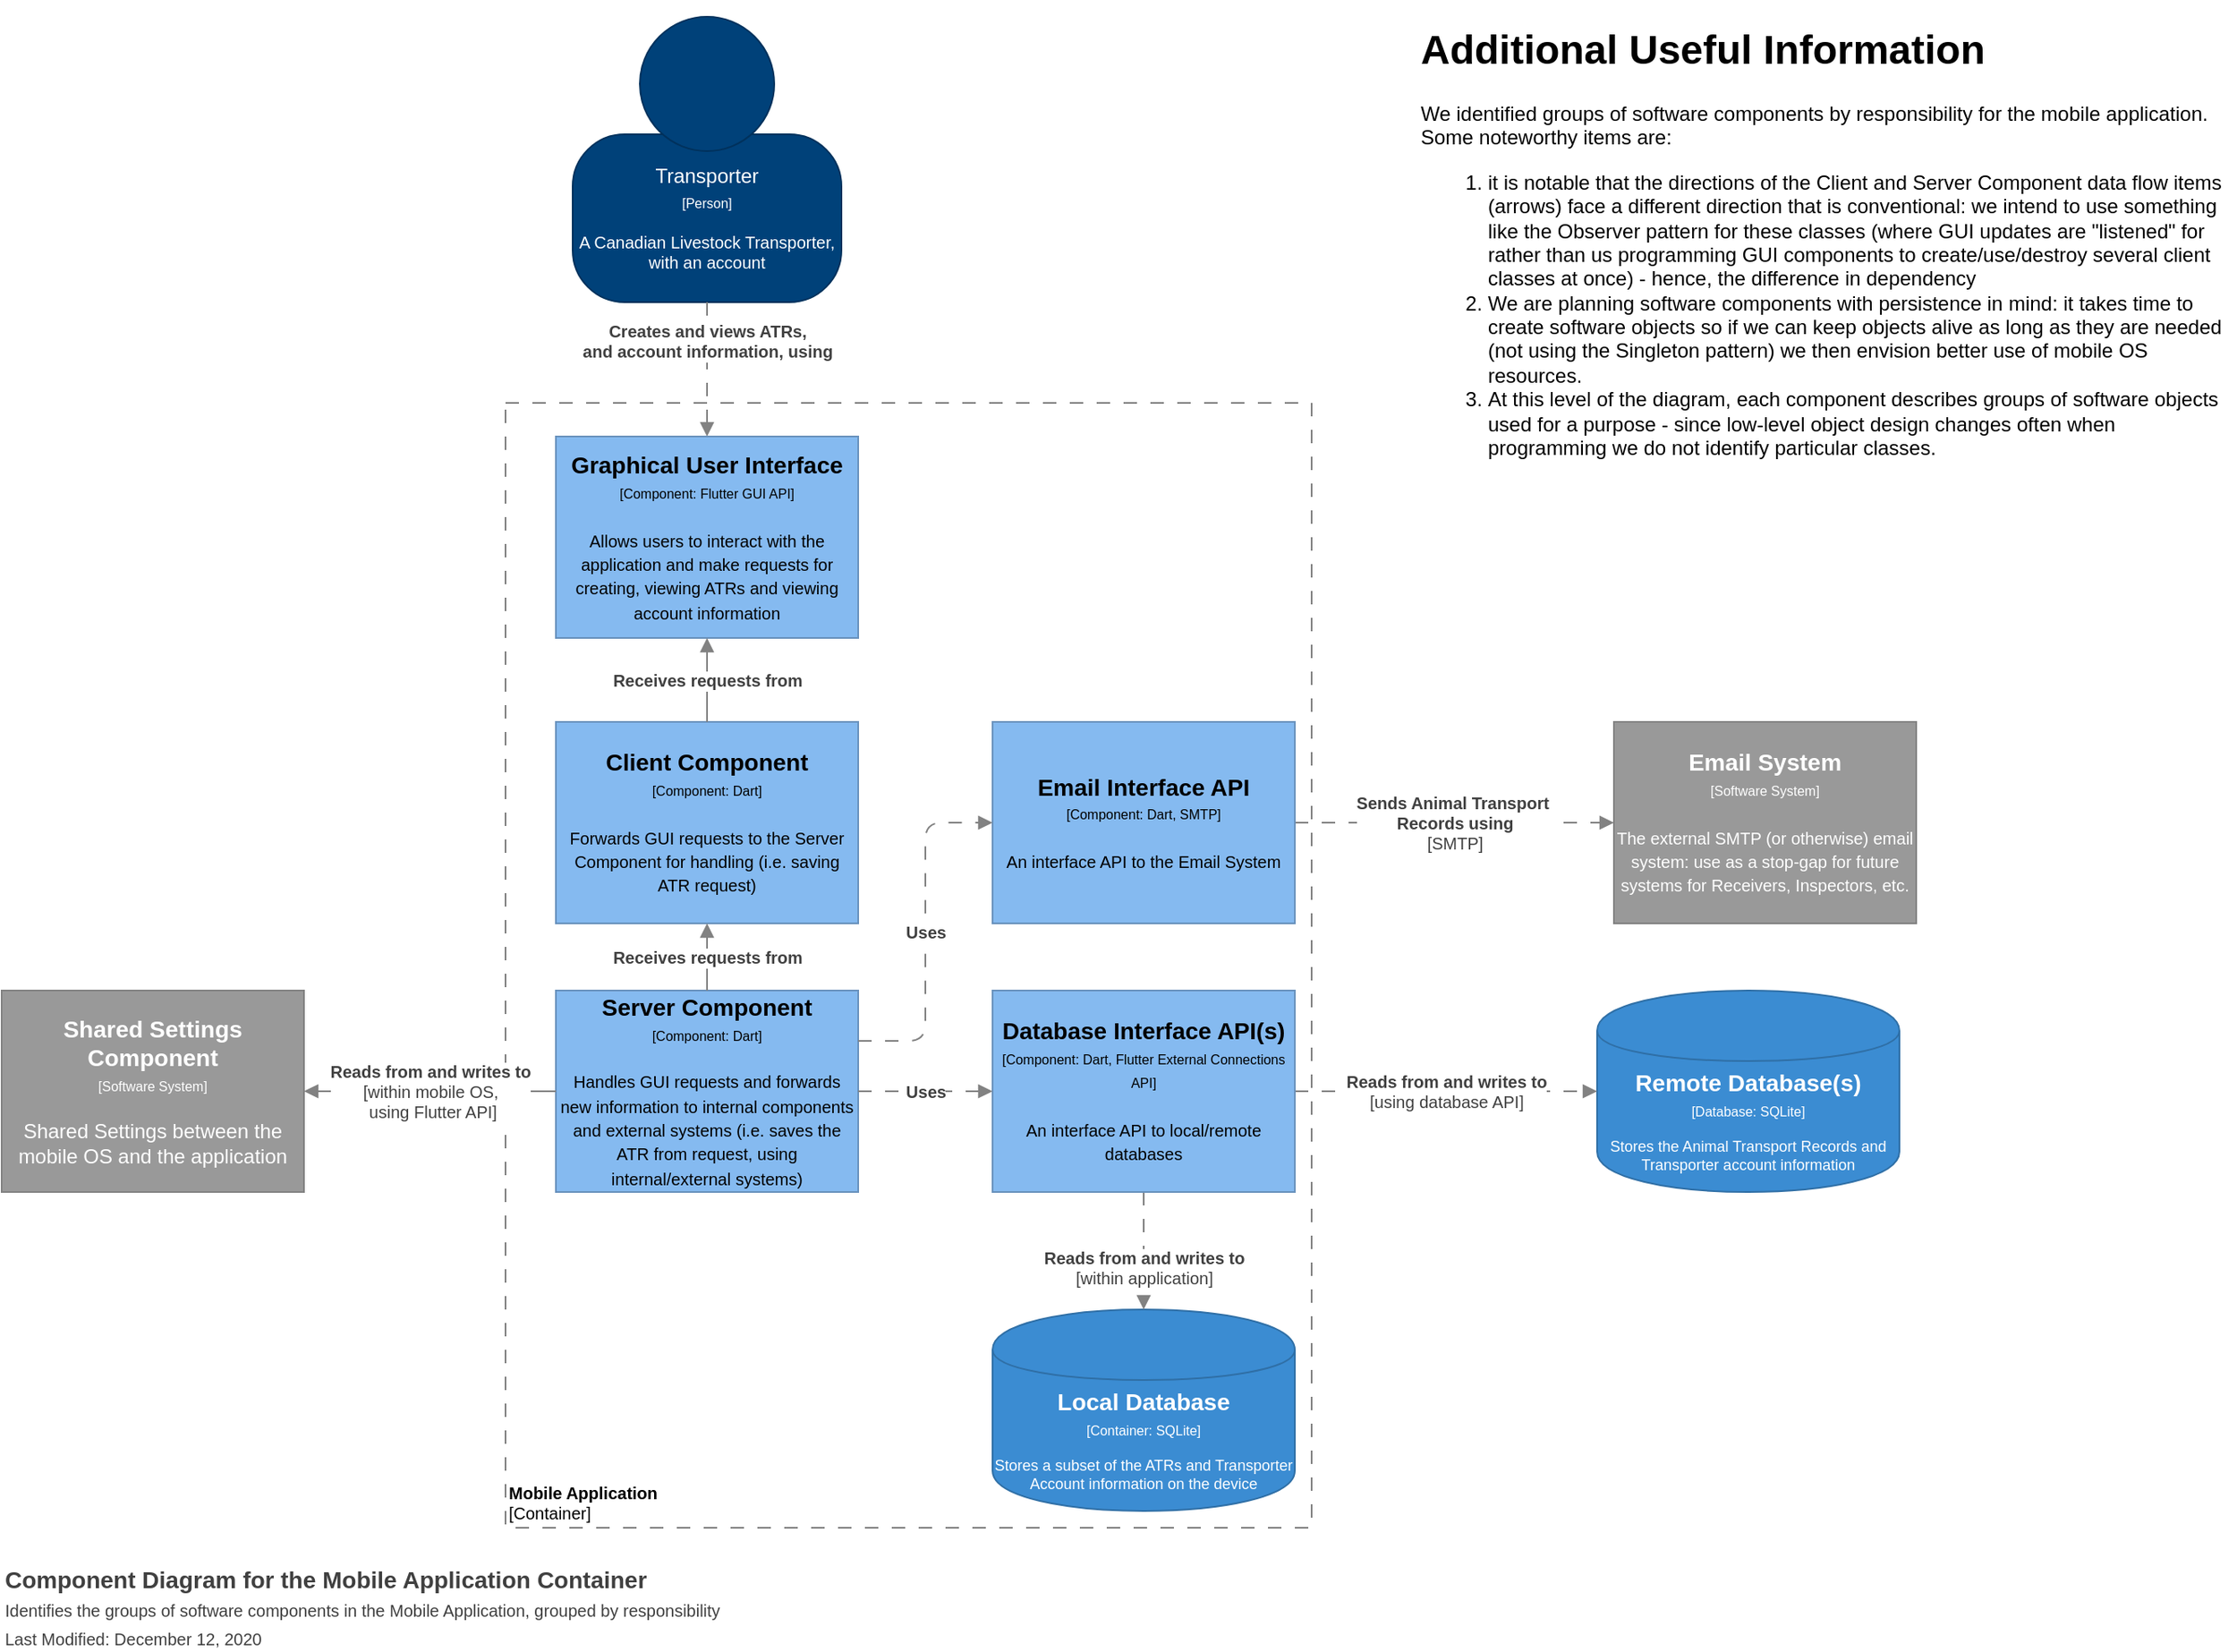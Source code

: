 <mxfile version="13.9.9" type="device"><diagram id="esmy7CawzLTuU-0gui4n" name="Page-1"><mxGraphModel dx="2365" dy="1450" grid="1" gridSize="10" guides="1" tooltips="1" connect="1" arrows="1" fold="1" page="1" pageScale="1" pageWidth="850" pageHeight="1100" math="0" shadow="0"><root><mxCell id="0"/><mxCell id="1" parent="0"/><object label="" placeholders="1" instruction="edit data of the lower shape within the group" id="FvlSlH1lcXWH7exHo1NX-1"><mxCell style="group;resizable=0;" parent="1" vertex="1" connectable="0"><mxGeometry x="350" y="20" width="160" height="170" as="geometry"/></mxCell></object><object label="&lt;div&gt;&lt;font color=&quot;#ffffff&quot;&gt;Transporter&lt;br&gt;&lt;font style=&quot;font-size: 8px&quot;&gt;[Person]&lt;/font&gt;&lt;/font&gt;&lt;/div&gt;&lt;div style=&quot;font-size: 10px&quot;&gt;&lt;font color=&quot;#ffffff&quot; style=&quot;font-size: 10px&quot;&gt;&lt;span style=&quot;font-size: 8px&quot;&gt;&lt;br&gt;&lt;/span&gt;A Canadian Livestock Transporter,&lt;br&gt;with an account&lt;/font&gt;&lt;br&gt;&lt;/div&gt;" name="Actor Name" description="Description" placeholders="1" id="FvlSlH1lcXWH7exHo1NX-2"><mxCell style="rounded=1;whiteSpace=wrap;html=1;strokeColor=#00315C;fillColor=#004179;fontColor=#000000;arcSize=31;" parent="FvlSlH1lcXWH7exHo1NX-1" vertex="1"><mxGeometry y="70" width="160" height="100" as="geometry"/></mxCell></object><mxCell id="FvlSlH1lcXWH7exHo1NX-3" value="" style="ellipse;whiteSpace=wrap;html=1;aspect=fixed;strokeColor=#00315C;fillColor=#004179;fontColor=#000000;" parent="FvlSlH1lcXWH7exHo1NX-1" vertex="1"><mxGeometry x="40" width="80" height="80" as="geometry"/></mxCell><object label="&lt;font style=&quot;font-size: 10px&quot;&gt;&lt;b&gt;Mobile Application&lt;/b&gt;&lt;br style=&quot;font-size: 10px&quot;&gt;[Container]&lt;/font&gt;" placeholders="1" name="Software System Name" id="FvlSlH1lcXWH7exHo1NX-5"><mxCell style="rounded=0;whiteSpace=wrap;html=1;strokeColor=#828282;fillColor=none;fontColor=#000000;align=left;labelPosition=center;verticalLabelPosition=middle;verticalAlign=bottom;dashed=1;strokeWidth=1;perimeterSpacing=0;spacing=2;spacingTop=0;fontSize=10;dashPattern=8 8;" parent="1" vertex="1"><mxGeometry x="310" y="250" width="480" height="670" as="geometry"/></mxCell></object><object label="&lt;div style=&quot;color: rgb(255 , 255 , 255)&quot;&gt;&lt;span style=&quot;font-size: 14px&quot;&gt;&lt;b&gt;Local Database&lt;/b&gt;&lt;/span&gt;&lt;/div&gt;&lt;div style=&quot;color: rgb(255 , 255 , 255) ; font-size: 12px&quot;&gt;&lt;font style=&quot;font-size: 8px&quot;&gt;[Container: SQLite]&lt;/font&gt;&lt;/div&gt;&lt;div style=&quot;color: rgb(255 , 255 , 255) ; font-size: 8px&quot;&gt;&lt;font style=&quot;line-height: 9.6px&quot;&gt;&lt;br&gt;&lt;/font&gt;&lt;/div&gt;&lt;div style=&quot;color: rgb(255 , 255 , 255)&quot;&gt;Stores a subset of the ATRs and Transporter Account information on the device&lt;br&gt;&lt;/div&gt;" placeholders="1" name="Container Name" description="Description" technology="e.g. PostgreSQL" id="FvlSlH1lcXWH7exHo1NX-10"><mxCell style="shape=cylinder;whiteSpace=wrap;html=1;boundedLbl=1;backgroundOutline=1;strokeColor=#2F6FA6;strokeWidth=1;fillColor=#3B8CD2;fontSize=9;fontColor=#000000;align=center;resizable=0;" parent="1" vertex="1"><mxGeometry x="600" y="790" width="180" height="120" as="geometry"/></mxCell></object><object label="&lt;div style=&quot;color: rgb(255 , 255 , 255) ; white-space: normal&quot;&gt;&lt;span style=&quot;font-size: 14px&quot;&gt;&lt;b&gt;Remote Database(s)&lt;/b&gt;&lt;/span&gt;&lt;/div&gt;&lt;div style=&quot;color: rgb(255 , 255 , 255) ; font-size: 12px ; white-space: normal&quot;&gt;&lt;font style=&quot;font-size: 8px&quot;&gt;[Database: SQLite]&lt;/font&gt;&lt;/div&gt;&lt;div style=&quot;color: rgb(255 , 255 , 255) ; white-space: normal ; font-size: 8px&quot;&gt;&lt;font style=&quot;line-height: 9.6px&quot;&gt;&lt;br&gt;&lt;/font&gt;&lt;/div&gt;&lt;div style=&quot;color: rgb(255 , 255 , 255) ; white-space: normal&quot;&gt;Stores the Animal Transport Records and Transporter account information&lt;/div&gt;" placeholders="1" name="Container Name" description="Description" technology="e.g. PostgreSQL" id="FvlSlH1lcXWH7exHo1NX-12"><mxCell style="shape=cylinder;whiteSpace=wrap;html=1;boundedLbl=1;backgroundOutline=1;strokeColor=#2F6FA6;strokeWidth=1;fillColor=#3B8CD2;fontSize=9;fontColor=#000000;align=center;resizable=0;" parent="1" vertex="1"><mxGeometry x="960" y="600" width="180" height="120" as="geometry"/></mxCell></object><object label="&lt;div&gt;&lt;span style=&quot;font-size: 14px&quot;&gt;&lt;b&gt;Email System&lt;/b&gt;&lt;/span&gt;&lt;/div&gt;&lt;div&gt;&lt;span style=&quot;font-size: 8px&quot;&gt;[Software System&lt;/span&gt;&lt;span style=&quot;font-size: 8px&quot;&gt;]&lt;/span&gt;&lt;br&gt;&lt;/div&gt;&lt;div&gt;&lt;span style=&quot;font-size: 8px&quot;&gt;&lt;br&gt;&lt;/span&gt;&lt;/div&gt;&lt;div&gt;&lt;font size=&quot;1&quot;&gt;The external SMTP (or otherwise) email system: use as a stop-gap for future systems for Receivers, Inspectors, etc.&lt;/font&gt;&lt;/div&gt;" placeholders="1" name="External System Name" description="Description of Software System" id="FvlSlH1lcXWH7exHo1NX-13"><mxCell style="rounded=0;whiteSpace=wrap;html=1;fillColor=#999999;fontColor=#FFFFFF;strokeColor=#828282;resizable=0;" parent="1" vertex="1"><mxGeometry x="970" y="440" width="180" height="120" as="geometry"/></mxCell></object><object label="&lt;b&gt;Creates and views ATRs, &lt;br&gt;and account information, using&lt;/b&gt;" placeholders="1" name="Dependency Operation Name" technology="JDBC" id="FvlSlH1lcXWH7exHo1NX-20"><mxCell style="endArrow=block;html=1;fontSize=10;fontColor=#404040;strokeWidth=1;endFill=1;dashed=1;dashPattern=8 8;strokeColor=#828282;elbow=vertical;entryX=0.5;entryY=0;entryDx=0;entryDy=0;exitX=0.5;exitY=1;exitDx=0;exitDy=0;" parent="1" target="L_0bUm7dSKOlqGSx-b4V-3" edge="1" source="FvlSlH1lcXWH7exHo1NX-2"><mxGeometry x="-0.4" width="50" height="50" relative="1" as="geometry"><mxPoint x="429.29" y="220" as="sourcePoint"/><mxPoint x="429.29" y="290" as="targetPoint"/><mxPoint y="-1" as="offset"/></mxGeometry></mxCell></object><object label="&lt;b&gt;Reads from and writes to&lt;/b&gt;&lt;br&gt;[within application]" placeholders="1" name="Dependency Operation Name" technology="JDBC" id="FvlSlH1lcXWH7exHo1NX-23"><mxCell style="endArrow=block;html=1;fontSize=10;fontColor=#404040;strokeWidth=1;endFill=1;dashed=1;dashPattern=8 8;strokeColor=#828282;elbow=vertical;entryX=0.5;entryY=0;entryDx=0;entryDy=0;exitX=0.5;exitY=1;exitDx=0;exitDy=0;" parent="1" source="L_0bUm7dSKOlqGSx-b4V-7" target="FvlSlH1lcXWH7exHo1NX-10" edge="1"><mxGeometry x="0.273" width="50" height="50" relative="1" as="geometry"><mxPoint x="470" y="440" as="sourcePoint"/><mxPoint x="760" y="350" as="targetPoint"/><mxPoint as="offset"/></mxGeometry></mxCell></object><object label="&lt;b&gt;Reads from and writes to&lt;/b&gt;&lt;br&gt;[using database API]" placeholders="1" name="Dependency Operation Name" technology="JDBC" id="FvlSlH1lcXWH7exHo1NX-25"><mxCell style="endArrow=block;html=1;fontSize=10;fontColor=#404040;strokeWidth=1;endFill=1;dashed=1;dashPattern=8 8;strokeColor=#828282;elbow=vertical;exitX=1;exitY=0.5;exitDx=0;exitDy=0;entryX=0;entryY=0.5;entryDx=0;entryDy=0;" parent="1" source="L_0bUm7dSKOlqGSx-b4V-7" target="FvlSlH1lcXWH7exHo1NX-12" edge="1"><mxGeometry width="50" height="50" relative="1" as="geometry"><mxPoint x="570" y="350" as="sourcePoint"/><mxPoint x="770" y="350" as="targetPoint"/></mxGeometry></mxCell></object><object label="&lt;b&gt;Sends Animal Transport&amp;nbsp;&lt;/b&gt;&lt;br&gt;&lt;b&gt;Records using&lt;/b&gt;&lt;br&gt;[SMTP]" placeholders="1" name="Dependency Operation Name" technology="JDBC" id="FvlSlH1lcXWH7exHo1NX-26"><mxCell style="endArrow=block;html=1;fontSize=10;fontColor=#404040;strokeWidth=1;endFill=1;dashed=1;dashPattern=8 8;strokeColor=#828282;elbow=vertical;exitX=1;exitY=0.5;exitDx=0;exitDy=0;entryX=0;entryY=0.5;entryDx=0;entryDy=0;" parent="1" source="L_0bUm7dSKOlqGSx-b4V-6" target="FvlSlH1lcXWH7exHo1NX-13" edge="1"><mxGeometry width="50" height="50" relative="1" as="geometry"><mxPoint x="840" y="350" as="sourcePoint"/><mxPoint x="1040" y="350" as="targetPoint"/></mxGeometry></mxCell></object><object label="Component Diagram for the Mobile Application Container&lt;br&gt;&lt;span style=&quot;font-size: x-small ; font-weight: 400&quot;&gt;Identifies the groups of software components in the Mobile Application, grouped by responsibility&lt;/span&gt;&lt;br style=&quot;font-size: x-small ; font-weight: 400&quot;&gt;&lt;span style=&quot;font-size: x-small ; font-weight: 400&quot;&gt;Last Modified: December 12, 2020&lt;/span&gt;" placeholders="1" name="Diagram Name" description="Description" id="FvlSlH1lcXWH7exHo1NX-31"><mxCell style="text;html=1;resizable=0;points=[];autosize=1;align=left;verticalAlign=top;spacingTop=-4;fontSize=14;fontColor=#404040;fontStyle=1" parent="1" vertex="1"><mxGeometry x="10" y="940" width="440" height="50" as="geometry"/></mxCell></object><object label="&lt;div&gt;&lt;span style=&quot;font-size: 14px&quot;&gt;&lt;b&gt;Graphical User Interface&lt;/b&gt;&lt;/span&gt;&lt;/div&gt;&lt;div&gt;&lt;span style=&quot;font-size: 8px&quot;&gt;[Component: Flutter GUI API]&lt;/span&gt;&lt;/div&gt;&lt;div&gt;&lt;span style=&quot;font-size: 8px&quot;&gt;&lt;br&gt;&lt;/span&gt;&lt;/div&gt;&lt;div&gt;&lt;font size=&quot;1&quot;&gt;Allows users to interact with the application and make requests for creating, viewing ATRs and viewing account information&lt;/font&gt;&lt;/div&gt;" placeholders="1" name="Component Name" technology="e.g. Spring Bean" description="Description" id="L_0bUm7dSKOlqGSx-b4V-3"><mxCell style="rounded=0;whiteSpace=wrap;html=1;fillColor=#85baf0;fontColor=#000000;strokeColor=#6992BD;resizable=0;" vertex="1" parent="1"><mxGeometry x="340" y="270" width="180" height="120" as="geometry"/></mxCell></object><object label="&lt;div&gt;&lt;span style=&quot;font-size: 14px&quot;&gt;&lt;b&gt;Client Component&lt;/b&gt;&lt;/span&gt;&lt;/div&gt;&lt;div&gt;&lt;span style=&quot;font-size: 8px&quot;&gt;[Component: Dart]&lt;/span&gt;&lt;/div&gt;&lt;div&gt;&lt;span style=&quot;font-size: 8px&quot;&gt;&lt;br&gt;&lt;/span&gt;&lt;/div&gt;&lt;div&gt;&lt;font size=&quot;1&quot;&gt;Forwards GUI requests to the Server Component for handling (i.e. saving ATR request)&lt;/font&gt;&lt;/div&gt;" placeholders="1" name="Component Name" technology="e.g. Spring Bean" description="Description" id="L_0bUm7dSKOlqGSx-b4V-4"><mxCell style="rounded=0;whiteSpace=wrap;html=1;fillColor=#85baf0;fontColor=#000000;strokeColor=#6992BD;resizable=0;" vertex="1" parent="1"><mxGeometry x="340" y="440" width="180" height="120" as="geometry"/></mxCell></object><object label="&lt;div&gt;&lt;span style=&quot;font-size: 14px&quot;&gt;&lt;b&gt;Server Component&lt;/b&gt;&lt;/span&gt;&lt;/div&gt;&lt;div&gt;&lt;span style=&quot;font-size: 8px&quot;&gt;[Component: Dart]&lt;/span&gt;&lt;/div&gt;&lt;div&gt;&lt;span style=&quot;font-size: 8px&quot;&gt;&lt;br&gt;&lt;/span&gt;&lt;/div&gt;&lt;div&gt;&lt;font size=&quot;1&quot;&gt;Handles GUI requests and forwards new information to internal components and external systems (i.e. saves the ATR from request, using internal/external systems)&lt;/font&gt;&lt;/div&gt;" placeholders="1" name="Component Name" technology="e.g. Spring Bean" description="Description" id="L_0bUm7dSKOlqGSx-b4V-5"><mxCell style="rounded=0;whiteSpace=wrap;html=1;fillColor=#85baf0;fontColor=#000000;strokeColor=#6992BD;resizable=0;" vertex="1" parent="1"><mxGeometry x="340" y="600" width="180" height="120" as="geometry"/></mxCell></object><object label="&lt;div&gt;&lt;span style=&quot;font-size: 14px&quot;&gt;&lt;b&gt;Email Interface API&lt;/b&gt;&lt;/span&gt;&lt;/div&gt;&lt;div&gt;&lt;span style=&quot;font-size: 8px&quot;&gt;[Component: Dart, SMTP]&lt;/span&gt;&lt;/div&gt;&lt;div&gt;&lt;span style=&quot;font-size: 8px&quot;&gt;&lt;br&gt;&lt;/span&gt;&lt;/div&gt;&lt;div&gt;&lt;font style=&quot;font-size: 10px&quot;&gt;An interface API to the Email System&lt;/font&gt;&lt;/div&gt;" placeholders="1" name="Component Name" technology="e.g. Spring Bean" description="Description" id="L_0bUm7dSKOlqGSx-b4V-6"><mxCell style="rounded=0;whiteSpace=wrap;html=1;fillColor=#85baf0;fontColor=#000000;strokeColor=#6992BD;resizable=0;" vertex="1" parent="1"><mxGeometry x="600" y="440" width="180" height="120" as="geometry"/></mxCell></object><object label="&lt;div&gt;&lt;span style=&quot;font-size: 14px&quot;&gt;&lt;b&gt;Database Interface API(s)&lt;/b&gt;&lt;/span&gt;&lt;/div&gt;&lt;div&gt;&lt;span style=&quot;font-size: 8px&quot;&gt;[Component: Dart, Flutter External Connections API]&lt;/span&gt;&lt;/div&gt;&lt;div&gt;&lt;span style=&quot;font-size: 8px&quot;&gt;&lt;br&gt;&lt;/span&gt;&lt;/div&gt;&lt;div&gt;&lt;font size=&quot;1&quot;&gt;An interface API to local/remote databases&lt;/font&gt;&lt;/div&gt;" placeholders="1" name="Component Name" technology="e.g. Spring Bean" description="Description" id="L_0bUm7dSKOlqGSx-b4V-7"><mxCell style="rounded=0;whiteSpace=wrap;html=1;fillColor=#85baf0;fontColor=#000000;strokeColor=#6992BD;resizable=0;" vertex="1" parent="1"><mxGeometry x="600" y="600" width="180" height="120" as="geometry"/></mxCell></object><object label="&lt;div&gt;&lt;span style=&quot;font-size: 14px&quot;&gt;&lt;b&gt;Shared Settings Component&lt;/b&gt;&lt;/span&gt;&lt;/div&gt;&lt;div&gt;&lt;span style=&quot;font-size: 8px&quot;&gt;[Software System&lt;/span&gt;&lt;span style=&quot;font-size: 8px&quot;&gt;]&lt;/span&gt;&lt;br&gt;&lt;/div&gt;&lt;div&gt;&lt;br&gt;&lt;/div&gt;&lt;div&gt;Shared Settings between the mobile OS and the application&lt;/div&gt;" placeholders="1" name="External System Name" description="Description of Software System" id="L_0bUm7dSKOlqGSx-b4V-8"><mxCell style="rounded=0;whiteSpace=wrap;html=1;fillColor=#999999;fontColor=#FFFFFF;strokeColor=#828282;resizable=0;" vertex="1" parent="1"><mxGeometry x="10" y="600" width="180" height="120" as="geometry"/></mxCell></object><object label="&lt;span style=&quot;font-size: 10px&quot;&gt;&lt;b&gt;Receives requests from&lt;/b&gt;&lt;br&gt;&lt;/span&gt;" placeholders="1" name="Data Flow Item Name" technology="HTTP" id="L_0bUm7dSKOlqGSx-b4V-10"><mxCell style="endArrow=block;html=1;fontSize=10;fontColor=#404040;strokeWidth=1;endFill=1;strokeColor=#828282;elbow=vertical;exitX=0.5;exitY=0;exitDx=0;exitDy=0;entryX=0.5;entryY=1;entryDx=0;entryDy=0;" edge="1" parent="1" source="L_0bUm7dSKOlqGSx-b4V-4" target="L_0bUm7dSKOlqGSx-b4V-3"><mxGeometry width="50" height="50" relative="1" as="geometry"><mxPoint x="470" y="590" as="sourcePoint"/><mxPoint x="670" y="590" as="targetPoint"/></mxGeometry></mxCell></object><object label="&lt;span style=&quot;font-size: 10px&quot;&gt;&lt;b&gt;Receives requests from&lt;/b&gt;&lt;br&gt;&lt;/span&gt;" placeholders="1" name="Data Flow Item Name" technology="HTTP" id="L_0bUm7dSKOlqGSx-b4V-11"><mxCell style="endArrow=block;html=1;fontSize=10;fontColor=#404040;strokeWidth=1;endFill=1;strokeColor=#828282;elbow=vertical;exitX=0.5;exitY=0;exitDx=0;exitDy=0;entryX=0.5;entryY=1;entryDx=0;entryDy=0;" edge="1" parent="1" source="L_0bUm7dSKOlqGSx-b4V-5" target="L_0bUm7dSKOlqGSx-b4V-4"><mxGeometry width="50" height="50" relative="1" as="geometry"><mxPoint x="440" y="650" as="sourcePoint"/><mxPoint x="640" y="650" as="targetPoint"/></mxGeometry></mxCell></object><object label="&lt;b&gt;Uses&lt;/b&gt;" placeholders="1" name="Dependency Operation Name" technology="JDBC" id="L_0bUm7dSKOlqGSx-b4V-13"><mxCell style="endArrow=block;html=1;fontSize=10;fontColor=#404040;strokeWidth=1;endFill=1;dashed=1;dashPattern=8 8;strokeColor=#828282;elbow=vertical;exitX=1;exitY=0.25;exitDx=0;exitDy=0;entryX=0;entryY=0.5;entryDx=0;entryDy=0;" edge="1" parent="1" source="L_0bUm7dSKOlqGSx-b4V-5" target="L_0bUm7dSKOlqGSx-b4V-6"><mxGeometry width="50" height="50" relative="1" as="geometry"><mxPoint x="610" y="640" as="sourcePoint"/><mxPoint x="810" y="640" as="targetPoint"/><Array as="points"><mxPoint x="560" y="630"/><mxPoint x="560" y="500"/></Array></mxGeometry></mxCell></object><object label="&lt;b&gt;Uses&lt;/b&gt;" placeholders="1" name="Dependency Operation Name" technology="JDBC" id="L_0bUm7dSKOlqGSx-b4V-14"><mxCell style="endArrow=block;html=1;fontSize=10;fontColor=#404040;strokeWidth=1;endFill=1;dashed=1;dashPattern=8 8;strokeColor=#828282;elbow=vertical;exitX=1;exitY=0.5;exitDx=0;exitDy=0;entryX=0;entryY=0.5;entryDx=0;entryDy=0;" edge="1" parent="1" source="L_0bUm7dSKOlqGSx-b4V-5" target="L_0bUm7dSKOlqGSx-b4V-7"><mxGeometry width="50" height="50" relative="1" as="geometry"><mxPoint x="610" y="690" as="sourcePoint"/><mxPoint x="810" y="690" as="targetPoint"/></mxGeometry></mxCell></object><mxCell id="L_0bUm7dSKOlqGSx-b4V-15" style="edgeStyle=orthogonalEdgeStyle;rounded=0;orthogonalLoop=1;jettySize=auto;html=1;exitX=0.5;exitY=1;exitDx=0;exitDy=0;" edge="1" parent="1" source="FvlSlH1lcXWH7exHo1NX-5" target="FvlSlH1lcXWH7exHo1NX-5"><mxGeometry relative="1" as="geometry"/></mxCell><object label="&lt;span style=&quot;font-size: 10px&quot;&gt;&lt;b&gt;Reads from and writes to&lt;br&gt;&lt;/b&gt;[within mobile OS,&lt;br&gt;&amp;nbsp;using Flutter API]&lt;br&gt;&lt;/span&gt;" placeholders="1" name="Data Flow Item Name" technology="HTTP" id="L_0bUm7dSKOlqGSx-b4V-17"><mxCell style="endArrow=block;html=1;fontSize=10;fontColor=#404040;strokeWidth=1;endFill=1;strokeColor=#828282;elbow=vertical;exitX=0;exitY=0.5;exitDx=0;exitDy=0;entryX=1;entryY=0.5;entryDx=0;entryDy=0;" edge="1" parent="1" source="L_0bUm7dSKOlqGSx-b4V-5" target="L_0bUm7dSKOlqGSx-b4V-8"><mxGeometry width="50" height="50" relative="1" as="geometry"><mxPoint x="450" y="590" as="sourcePoint"/><mxPoint x="650" y="590" as="targetPoint"/></mxGeometry></mxCell></object><mxCell id="L_0bUm7dSKOlqGSx-b4V-18" value="&lt;h1&gt;Additional Useful Information&lt;/h1&gt;&lt;p&gt;We identified groups of software components by responsibility for the mobile application. Some noteworthy items are:&lt;br&gt;&lt;ol&gt;&lt;li style=&quot;line-height: 120%&quot;&gt;it is notable that the directions of the Client and Server Component data flow items (arrows) face a different direction that is conventional: we intend to use something like the Observer pattern for these classes (where GUI updates are &quot;listened&quot; for rather than us programming GUI components to create/use/destroy several client classes at once) - hence, the difference in dependency&lt;/li&gt;&lt;li&gt;We are planning software components with persistence in mind: it takes time to create software objects so if we can keep objects alive as long as they are needed (not using the Singleton pattern) we then envision better use of mobile OS resources.&lt;/li&gt;&lt;li&gt;At this level of the diagram, each component describes groups of software objects used for a purpose - since low-level object design changes often when programming we do not identify particular classes.&lt;/li&gt;&lt;/ol&gt;&lt;/p&gt;" style="text;html=1;strokeColor=none;fillColor=none;spacing=5;spacingTop=-20;whiteSpace=wrap;overflow=hidden;rounded=0;" vertex="1" parent="1"><mxGeometry x="850" y="20" width="490" height="370" as="geometry"/></mxCell></root></mxGraphModel></diagram></mxfile>
